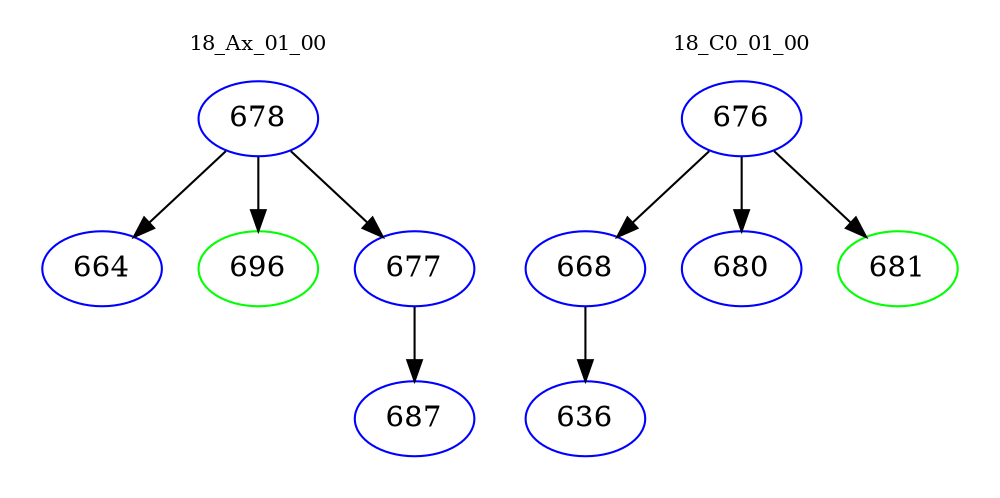 digraph{
subgraph cluster_0 {
color = white
label = "18_Ax_01_00";
fontsize=10;
T0_678 [label="678", color="blue"]
T0_678 -> T0_664 [color="black"]
T0_664 [label="664", color="blue"]
T0_678 -> T0_696 [color="black"]
T0_696 [label="696", color="green"]
T0_678 -> T0_677 [color="black"]
T0_677 [label="677", color="blue"]
T0_677 -> T0_687 [color="black"]
T0_687 [label="687", color="blue"]
}
subgraph cluster_1 {
color = white
label = "18_C0_01_00";
fontsize=10;
T1_676 [label="676", color="blue"]
T1_676 -> T1_668 [color="black"]
T1_668 [label="668", color="blue"]
T1_668 -> T1_636 [color="black"]
T1_636 [label="636", color="blue"]
T1_676 -> T1_680 [color="black"]
T1_680 [label="680", color="blue"]
T1_676 -> T1_681 [color="black"]
T1_681 [label="681", color="green"]
}
}
